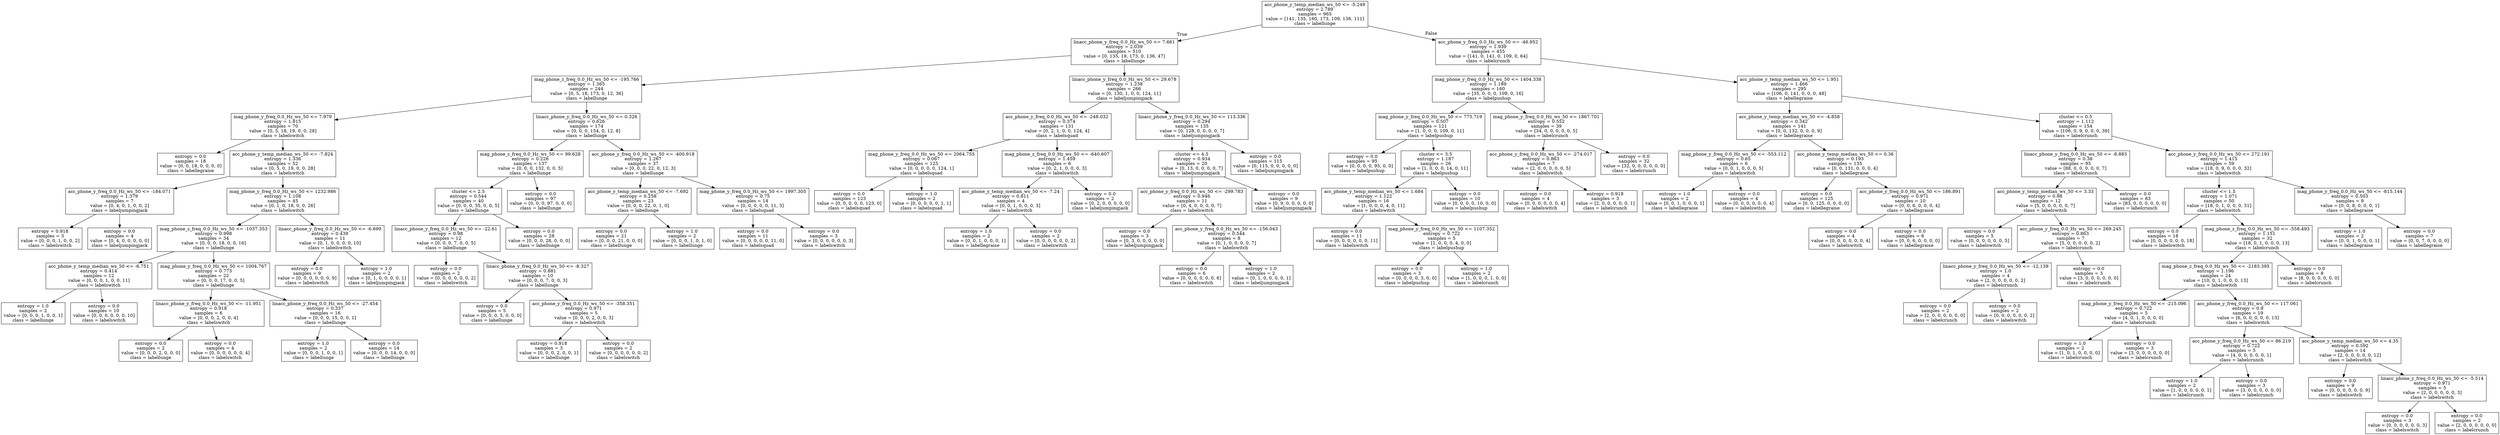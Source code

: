 digraph Tree {
node [shape=box] ;
0 [label="acc_phone_y_temp_median_ws_50 <= -5.249\nentropy = 2.789\nsamples = 965\nvalue = [141, 135, 160, 173, 109, 136, 111]\nclass = labellunge"] ;
1 [label="linacc_phone_y_freq_0.0_Hz_ws_50 <= 7.661\nentropy = 2.039\nsamples = 510\nvalue = [0, 135, 19, 173, 0, 136, 47]\nclass = labellunge"] ;
0 -> 1 [labeldistance=2.5, labelangle=45, headlabel="True"] ;
2 [label="mag_phone_z_freq_0.0_Hz_ws_50 <= -195.766\nentropy = 1.365\nsamples = 244\nvalue = [0, 5, 18, 173, 0, 12, 36]\nclass = labellunge"] ;
1 -> 2 ;
3 [label="mag_phone_y_freq_0.0_Hz_ws_50 <= 7.979\nentropy = 1.815\nsamples = 70\nvalue = [0, 5, 18, 19, 0, 0, 28]\nclass = labelswitch"] ;
2 -> 3 ;
4 [label="entropy = 0.0\nsamples = 18\nvalue = [0, 0, 18, 0, 0, 0, 0]\nclass = labellegraise"] ;
3 -> 4 ;
5 [label="acc_phone_y_temp_median_ws_50 <= -7.824\nentropy = 1.336\nsamples = 52\nvalue = [0, 5, 0, 19, 0, 0, 28]\nclass = labelswitch"] ;
3 -> 5 ;
6 [label="acc_phone_y_freq_0.0_Hz_ws_50 <= -184.071\nentropy = 1.379\nsamples = 7\nvalue = [0, 4, 0, 1, 0, 0, 2]\nclass = labeljumpingjack"] ;
5 -> 6 ;
7 [label="entropy = 0.918\nsamples = 3\nvalue = [0, 0, 0, 1, 0, 0, 2]\nclass = labelswitch"] ;
6 -> 7 ;
8 [label="entropy = 0.0\nsamples = 4\nvalue = [0, 4, 0, 0, 0, 0, 0]\nclass = labeljumpingjack"] ;
6 -> 8 ;
9 [label="mag_phone_y_freq_0.0_Hz_ws_50 <= 1232.986\nentropy = 1.108\nsamples = 45\nvalue = [0, 1, 0, 18, 0, 0, 26]\nclass = labelswitch"] ;
5 -> 9 ;
10 [label="mag_phone_z_freq_0.0_Hz_ws_50 <= -1037.353\nentropy = 0.998\nsamples = 34\nvalue = [0, 0, 0, 18, 0, 0, 16]\nclass = labellunge"] ;
9 -> 10 ;
11 [label="acc_phone_y_temp_median_ws_50 <= -6.751\nentropy = 0.414\nsamples = 12\nvalue = [0, 0, 0, 1, 0, 0, 11]\nclass = labelswitch"] ;
10 -> 11 ;
12 [label="entropy = 1.0\nsamples = 2\nvalue = [0, 0, 0, 1, 0, 0, 1]\nclass = labellunge"] ;
11 -> 12 ;
13 [label="entropy = 0.0\nsamples = 10\nvalue = [0, 0, 0, 0, 0, 0, 10]\nclass = labelswitch"] ;
11 -> 13 ;
14 [label="mag_phone_y_freq_0.0_Hz_ws_50 <= 1004.767\nentropy = 0.773\nsamples = 22\nvalue = [0, 0, 0, 17, 0, 0, 5]\nclass = labellunge"] ;
10 -> 14 ;
15 [label="linacc_phone_y_freq_0.0_Hz_ws_50 <= -11.951\nentropy = 0.918\nsamples = 6\nvalue = [0, 0, 0, 2, 0, 0, 4]\nclass = labelswitch"] ;
14 -> 15 ;
16 [label="entropy = 0.0\nsamples = 2\nvalue = [0, 0, 0, 2, 0, 0, 0]\nclass = labellunge"] ;
15 -> 16 ;
17 [label="entropy = 0.0\nsamples = 4\nvalue = [0, 0, 0, 0, 0, 0, 4]\nclass = labelswitch"] ;
15 -> 17 ;
18 [label="linacc_phone_y_freq_0.0_Hz_ws_50 <= -27.454\nentropy = 0.337\nsamples = 16\nvalue = [0, 0, 0, 15, 0, 0, 1]\nclass = labellunge"] ;
14 -> 18 ;
19 [label="entropy = 1.0\nsamples = 2\nvalue = [0, 0, 0, 1, 0, 0, 1]\nclass = labellunge"] ;
18 -> 19 ;
20 [label="entropy = 0.0\nsamples = 14\nvalue = [0, 0, 0, 14, 0, 0, 0]\nclass = labellunge"] ;
18 -> 20 ;
21 [label="linacc_phone_y_freq_0.0_Hz_ws_50 <= -6.699\nentropy = 0.439\nsamples = 11\nvalue = [0, 1, 0, 0, 0, 0, 10]\nclass = labelswitch"] ;
9 -> 21 ;
22 [label="entropy = 0.0\nsamples = 9\nvalue = [0, 0, 0, 0, 0, 0, 9]\nclass = labelswitch"] ;
21 -> 22 ;
23 [label="entropy = 1.0\nsamples = 2\nvalue = [0, 1, 0, 0, 0, 0, 1]\nclass = labeljumpingjack"] ;
21 -> 23 ;
24 [label="linacc_phone_y_freq_0.0_Hz_ws_50 <= 0.326\nentropy = 0.626\nsamples = 174\nvalue = [0, 0, 0, 154, 0, 12, 8]\nclass = labellunge"] ;
2 -> 24 ;
25 [label="mag_phone_z_freq_0.0_Hz_ws_50 <= 99.628\nentropy = 0.226\nsamples = 137\nvalue = [0, 0, 0, 132, 0, 0, 5]\nclass = labellunge"] ;
24 -> 25 ;
26 [label="cluster <= 2.5\nentropy = 0.544\nsamples = 40\nvalue = [0, 0, 0, 35, 0, 0, 5]\nclass = labellunge"] ;
25 -> 26 ;
27 [label="linacc_phone_y_freq_0.0_Hz_ws_50 <= -22.61\nentropy = 0.98\nsamples = 12\nvalue = [0, 0, 0, 7, 0, 0, 5]\nclass = labellunge"] ;
26 -> 27 ;
28 [label="entropy = 0.0\nsamples = 2\nvalue = [0, 0, 0, 0, 0, 0, 2]\nclass = labelswitch"] ;
27 -> 28 ;
29 [label="linacc_phone_y_freq_0.0_Hz_ws_50 <= -8.327\nentropy = 0.881\nsamples = 10\nvalue = [0, 0, 0, 7, 0, 0, 3]\nclass = labellunge"] ;
27 -> 29 ;
30 [label="entropy = 0.0\nsamples = 5\nvalue = [0, 0, 0, 5, 0, 0, 0]\nclass = labellunge"] ;
29 -> 30 ;
31 [label="acc_phone_y_freq_0.0_Hz_ws_50 <= -358.351\nentropy = 0.971\nsamples = 5\nvalue = [0, 0, 0, 2, 0, 0, 3]\nclass = labelswitch"] ;
29 -> 31 ;
32 [label="entropy = 0.918\nsamples = 3\nvalue = [0, 0, 0, 2, 0, 0, 1]\nclass = labellunge"] ;
31 -> 32 ;
33 [label="entropy = 0.0\nsamples = 2\nvalue = [0, 0, 0, 0, 0, 0, 2]\nclass = labelswitch"] ;
31 -> 33 ;
34 [label="entropy = 0.0\nsamples = 28\nvalue = [0, 0, 0, 28, 0, 0, 0]\nclass = labellunge"] ;
26 -> 34 ;
35 [label="entropy = 0.0\nsamples = 97\nvalue = [0, 0, 0, 97, 0, 0, 0]\nclass = labellunge"] ;
25 -> 35 ;
36 [label="acc_phone_y_freq_0.0_Hz_ws_50 <= -400.918\nentropy = 1.267\nsamples = 37\nvalue = [0, 0, 0, 22, 0, 12, 3]\nclass = labellunge"] ;
24 -> 36 ;
37 [label="acc_phone_y_temp_median_ws_50 <= -7.692\nentropy = 0.258\nsamples = 23\nvalue = [0, 0, 0, 22, 0, 1, 0]\nclass = labellunge"] ;
36 -> 37 ;
38 [label="entropy = 0.0\nsamples = 21\nvalue = [0, 0, 0, 21, 0, 0, 0]\nclass = labellunge"] ;
37 -> 38 ;
39 [label="entropy = 1.0\nsamples = 2\nvalue = [0, 0, 0, 1, 0, 1, 0]\nclass = labellunge"] ;
37 -> 39 ;
40 [label="mag_phone_y_freq_0.0_Hz_ws_50 <= 1997.305\nentropy = 0.75\nsamples = 14\nvalue = [0, 0, 0, 0, 0, 11, 3]\nclass = labelsquad"] ;
36 -> 40 ;
41 [label="entropy = 0.0\nsamples = 11\nvalue = [0, 0, 0, 0, 0, 11, 0]\nclass = labelsquad"] ;
40 -> 41 ;
42 [label="entropy = 0.0\nsamples = 3\nvalue = [0, 0, 0, 0, 0, 0, 3]\nclass = labelswitch"] ;
40 -> 42 ;
43 [label="linacc_phone_y_freq_0.0_Hz_ws_50 <= 29.678\nentropy = 1.238\nsamples = 266\nvalue = [0, 130, 1, 0, 0, 124, 11]\nclass = labeljumpingjack"] ;
1 -> 43 ;
44 [label="acc_phone_y_freq_0.0_Hz_ws_50 <= -248.032\nentropy = 0.374\nsamples = 131\nvalue = [0, 2, 1, 0, 0, 124, 4]\nclass = labelsquad"] ;
43 -> 44 ;
45 [label="mag_phone_y_freq_0.0_Hz_ws_50 <= 2064.755\nentropy = 0.067\nsamples = 125\nvalue = [0, 0, 0, 0, 0, 124, 1]\nclass = labelsquad"] ;
44 -> 45 ;
46 [label="entropy = 0.0\nsamples = 123\nvalue = [0, 0, 0, 0, 0, 123, 0]\nclass = labelsquad"] ;
45 -> 46 ;
47 [label="entropy = 1.0\nsamples = 2\nvalue = [0, 0, 0, 0, 0, 1, 1]\nclass = labelsquad"] ;
45 -> 47 ;
48 [label="mag_phone_z_freq_0.0_Hz_ws_50 <= -640.607\nentropy = 1.459\nsamples = 6\nvalue = [0, 2, 1, 0, 0, 0, 3]\nclass = labelswitch"] ;
44 -> 48 ;
49 [label="acc_phone_y_temp_median_ws_50 <= -7.24\nentropy = 0.811\nsamples = 4\nvalue = [0, 0, 1, 0, 0, 0, 3]\nclass = labelswitch"] ;
48 -> 49 ;
50 [label="entropy = 1.0\nsamples = 2\nvalue = [0, 0, 1, 0, 0, 0, 1]\nclass = labellegraise"] ;
49 -> 50 ;
51 [label="entropy = 0.0\nsamples = 2\nvalue = [0, 0, 0, 0, 0, 0, 2]\nclass = labelswitch"] ;
49 -> 51 ;
52 [label="entropy = 0.0\nsamples = 2\nvalue = [0, 2, 0, 0, 0, 0, 0]\nclass = labeljumpingjack"] ;
48 -> 52 ;
53 [label="linacc_phone_y_freq_0.0_Hz_ws_50 <= 113.336\nentropy = 0.294\nsamples = 135\nvalue = [0, 128, 0, 0, 0, 0, 7]\nclass = labeljumpingjack"] ;
43 -> 53 ;
54 [label="cluster <= 4.5\nentropy = 0.934\nsamples = 20\nvalue = [0, 13, 0, 0, 0, 0, 7]\nclass = labeljumpingjack"] ;
53 -> 54 ;
55 [label="acc_phone_y_freq_0.0_Hz_ws_50 <= -299.783\nentropy = 0.946\nsamples = 11\nvalue = [0, 4, 0, 0, 0, 0, 7]\nclass = labelswitch"] ;
54 -> 55 ;
56 [label="entropy = 0.0\nsamples = 3\nvalue = [0, 3, 0, 0, 0, 0, 0]\nclass = labeljumpingjack"] ;
55 -> 56 ;
57 [label="acc_phone_y_freq_0.0_Hz_ws_50 <= -156.043\nentropy = 0.544\nsamples = 8\nvalue = [0, 1, 0, 0, 0, 0, 7]\nclass = labelswitch"] ;
55 -> 57 ;
58 [label="entropy = 0.0\nsamples = 6\nvalue = [0, 0, 0, 0, 0, 0, 6]\nclass = labelswitch"] ;
57 -> 58 ;
59 [label="entropy = 1.0\nsamples = 2\nvalue = [0, 1, 0, 0, 0, 0, 1]\nclass = labeljumpingjack"] ;
57 -> 59 ;
60 [label="entropy = 0.0\nsamples = 9\nvalue = [0, 9, 0, 0, 0, 0, 0]\nclass = labeljumpingjack"] ;
54 -> 60 ;
61 [label="entropy = 0.0\nsamples = 115\nvalue = [0, 115, 0, 0, 0, 0, 0]\nclass = labeljumpingjack"] ;
53 -> 61 ;
62 [label="acc_phone_y_freq_0.0_Hz_ws_50 <= -46.952\nentropy = 1.939\nsamples = 455\nvalue = [141, 0, 141, 0, 109, 0, 64]\nclass = labelcrunch"] ;
0 -> 62 [labeldistance=2.5, labelangle=-45, headlabel="False"] ;
63 [label="mag_phone_y_freq_0.0_Hz_ws_50 <= 1404.338\nentropy = 1.189\nsamples = 160\nvalue = [35, 0, 0, 0, 109, 0, 16]\nclass = labelpushup"] ;
62 -> 63 ;
64 [label="mag_phone_y_freq_0.0_Hz_ws_50 <= 775.719\nentropy = 0.507\nsamples = 121\nvalue = [1, 0, 0, 0, 109, 0, 11]\nclass = labelpushup"] ;
63 -> 64 ;
65 [label="entropy = 0.0\nsamples = 95\nvalue = [0, 0, 0, 0, 95, 0, 0]\nclass = labelpushup"] ;
64 -> 65 ;
66 [label="cluster <= 3.5\nentropy = 1.187\nsamples = 26\nvalue = [1, 0, 0, 0, 14, 0, 11]\nclass = labelpushup"] ;
64 -> 66 ;
67 [label="acc_phone_y_temp_median_ws_50 <= 1.684\nentropy = 1.122\nsamples = 16\nvalue = [1, 0, 0, 0, 4, 0, 11]\nclass = labelswitch"] ;
66 -> 67 ;
68 [label="entropy = 0.0\nsamples = 11\nvalue = [0, 0, 0, 0, 0, 0, 11]\nclass = labelswitch"] ;
67 -> 68 ;
69 [label="mag_phone_y_freq_0.0_Hz_ws_50 <= 1107.352\nentropy = 0.722\nsamples = 5\nvalue = [1, 0, 0, 0, 4, 0, 0]\nclass = labelpushup"] ;
67 -> 69 ;
70 [label="entropy = 0.0\nsamples = 3\nvalue = [0, 0, 0, 0, 3, 0, 0]\nclass = labelpushup"] ;
69 -> 70 ;
71 [label="entropy = 1.0\nsamples = 2\nvalue = [1, 0, 0, 0, 1, 0, 0]\nclass = labelcrunch"] ;
69 -> 71 ;
72 [label="entropy = 0.0\nsamples = 10\nvalue = [0, 0, 0, 0, 10, 0, 0]\nclass = labelpushup"] ;
66 -> 72 ;
73 [label="mag_phone_y_freq_0.0_Hz_ws_50 <= 1867.701\nentropy = 0.552\nsamples = 39\nvalue = [34, 0, 0, 0, 0, 0, 5]\nclass = labelcrunch"] ;
63 -> 73 ;
74 [label="acc_phone_y_freq_0.0_Hz_ws_50 <= -274.017\nentropy = 0.863\nsamples = 7\nvalue = [2, 0, 0, 0, 0, 0, 5]\nclass = labelswitch"] ;
73 -> 74 ;
75 [label="entropy = 0.0\nsamples = 4\nvalue = [0, 0, 0, 0, 0, 0, 4]\nclass = labelswitch"] ;
74 -> 75 ;
76 [label="entropy = 0.918\nsamples = 3\nvalue = [2, 0, 0, 0, 0, 0, 1]\nclass = labelcrunch"] ;
74 -> 76 ;
77 [label="entropy = 0.0\nsamples = 32\nvalue = [32, 0, 0, 0, 0, 0, 0]\nclass = labelcrunch"] ;
73 -> 77 ;
78 [label="acc_phone_y_temp_median_ws_50 <= 1.951\nentropy = 1.466\nsamples = 295\nvalue = [106, 0, 141, 0, 0, 0, 48]\nclass = labellegraise"] ;
62 -> 78 ;
79 [label="acc_phone_y_temp_median_ws_50 <= -4.858\nentropy = 0.342\nsamples = 141\nvalue = [0, 0, 132, 0, 0, 0, 9]\nclass = labellegraise"] ;
78 -> 79 ;
80 [label="mag_phone_y_freq_0.0_Hz_ws_50 <= -553.112\nentropy = 0.65\nsamples = 6\nvalue = [0, 0, 1, 0, 0, 0, 5]\nclass = labelswitch"] ;
79 -> 80 ;
81 [label="entropy = 1.0\nsamples = 2\nvalue = [0, 0, 1, 0, 0, 0, 1]\nclass = labellegraise"] ;
80 -> 81 ;
82 [label="entropy = 0.0\nsamples = 4\nvalue = [0, 0, 0, 0, 0, 0, 4]\nclass = labelswitch"] ;
80 -> 82 ;
83 [label="acc_phone_y_temp_median_ws_50 <= 0.36\nentropy = 0.193\nsamples = 135\nvalue = [0, 0, 131, 0, 0, 0, 4]\nclass = labellegraise"] ;
79 -> 83 ;
84 [label="entropy = 0.0\nsamples = 125\nvalue = [0, 0, 125, 0, 0, 0, 0]\nclass = labellegraise"] ;
83 -> 84 ;
85 [label="acc_phone_y_freq_0.0_Hz_ws_50 <= 186.891\nentropy = 0.971\nsamples = 10\nvalue = [0, 0, 6, 0, 0, 0, 4]\nclass = labellegraise"] ;
83 -> 85 ;
86 [label="entropy = 0.0\nsamples = 4\nvalue = [0, 0, 0, 0, 0, 0, 4]\nclass = labelswitch"] ;
85 -> 86 ;
87 [label="entropy = 0.0\nsamples = 6\nvalue = [0, 0, 6, 0, 0, 0, 0]\nclass = labellegraise"] ;
85 -> 87 ;
88 [label="cluster <= 0.5\nentropy = 1.112\nsamples = 154\nvalue = [106, 0, 9, 0, 0, 0, 39]\nclass = labelcrunch"] ;
78 -> 88 ;
89 [label="linacc_phone_y_freq_0.0_Hz_ws_50 <= -8.883\nentropy = 0.38\nsamples = 95\nvalue = [88, 0, 0, 0, 0, 0, 7]\nclass = labelcrunch"] ;
88 -> 89 ;
90 [label="acc_phone_y_temp_median_ws_50 <= 3.33\nentropy = 0.98\nsamples = 12\nvalue = [5, 0, 0, 0, 0, 0, 7]\nclass = labelswitch"] ;
89 -> 90 ;
91 [label="entropy = 0.0\nsamples = 5\nvalue = [0, 0, 0, 0, 0, 0, 5]\nclass = labelswitch"] ;
90 -> 91 ;
92 [label="acc_phone_y_freq_0.0_Hz_ws_50 <= 269.245\nentropy = 0.863\nsamples = 7\nvalue = [5, 0, 0, 0, 0, 0, 2]\nclass = labelcrunch"] ;
90 -> 92 ;
93 [label="linacc_phone_y_freq_0.0_Hz_ws_50 <= -12.139\nentropy = 1.0\nsamples = 4\nvalue = [2, 0, 0, 0, 0, 0, 2]\nclass = labelcrunch"] ;
92 -> 93 ;
94 [label="entropy = 0.0\nsamples = 2\nvalue = [2, 0, 0, 0, 0, 0, 0]\nclass = labelcrunch"] ;
93 -> 94 ;
95 [label="entropy = 0.0\nsamples = 2\nvalue = [0, 0, 0, 0, 0, 0, 2]\nclass = labelswitch"] ;
93 -> 95 ;
96 [label="entropy = 0.0\nsamples = 3\nvalue = [3, 0, 0, 0, 0, 0, 0]\nclass = labelcrunch"] ;
92 -> 96 ;
97 [label="entropy = 0.0\nsamples = 83\nvalue = [83, 0, 0, 0, 0, 0, 0]\nclass = labelcrunch"] ;
89 -> 97 ;
98 [label="acc_phone_y_freq_0.0_Hz_ws_50 <= 272.191\nentropy = 1.415\nsamples = 59\nvalue = [18, 0, 9, 0, 0, 0, 32]\nclass = labelswitch"] ;
88 -> 98 ;
99 [label="cluster <= 1.5\nentropy = 1.071\nsamples = 50\nvalue = [18, 0, 1, 0, 0, 0, 31]\nclass = labelswitch"] ;
98 -> 99 ;
100 [label="entropy = 0.0\nsamples = 18\nvalue = [0, 0, 0, 0, 0, 0, 18]\nclass = labelswitch"] ;
99 -> 100 ;
101 [label="mag_phone_z_freq_0.0_Hz_ws_50 <= -558.493\nentropy = 1.151\nsamples = 32\nvalue = [18, 0, 1, 0, 0, 0, 13]\nclass = labelcrunch"] ;
99 -> 101 ;
102 [label="mag_phone_z_freq_0.0_Hz_ws_50 <= -2183.395\nentropy = 1.196\nsamples = 24\nvalue = [10, 0, 1, 0, 0, 0, 13]\nclass = labelswitch"] ;
101 -> 102 ;
103 [label="mag_phone_y_freq_0.0_Hz_ws_50 <= -215.096\nentropy = 0.722\nsamples = 5\nvalue = [4, 0, 1, 0, 0, 0, 0]\nclass = labelcrunch"] ;
102 -> 103 ;
104 [label="entropy = 1.0\nsamples = 2\nvalue = [1, 0, 1, 0, 0, 0, 0]\nclass = labelcrunch"] ;
103 -> 104 ;
105 [label="entropy = 0.0\nsamples = 3\nvalue = [3, 0, 0, 0, 0, 0, 0]\nclass = labelcrunch"] ;
103 -> 105 ;
106 [label="acc_phone_y_freq_0.0_Hz_ws_50 <= 117.061\nentropy = 0.9\nsamples = 19\nvalue = [6, 0, 0, 0, 0, 0, 13]\nclass = labelswitch"] ;
102 -> 106 ;
107 [label="acc_phone_y_freq_0.0_Hz_ws_50 <= 86.219\nentropy = 0.722\nsamples = 5\nvalue = [4, 0, 0, 0, 0, 0, 1]\nclass = labelcrunch"] ;
106 -> 107 ;
108 [label="entropy = 1.0\nsamples = 2\nvalue = [1, 0, 0, 0, 0, 0, 1]\nclass = labelcrunch"] ;
107 -> 108 ;
109 [label="entropy = 0.0\nsamples = 3\nvalue = [3, 0, 0, 0, 0, 0, 0]\nclass = labelcrunch"] ;
107 -> 109 ;
110 [label="acc_phone_y_temp_median_ws_50 <= 4.35\nentropy = 0.592\nsamples = 14\nvalue = [2, 0, 0, 0, 0, 0, 12]\nclass = labelswitch"] ;
106 -> 110 ;
111 [label="entropy = 0.0\nsamples = 9\nvalue = [0, 0, 0, 0, 0, 0, 9]\nclass = labelswitch"] ;
110 -> 111 ;
112 [label="linacc_phone_y_freq_0.0_Hz_ws_50 <= -5.514\nentropy = 0.971\nsamples = 5\nvalue = [2, 0, 0, 0, 0, 0, 3]\nclass = labelswitch"] ;
110 -> 112 ;
113 [label="entropy = 0.0\nsamples = 3\nvalue = [0, 0, 0, 0, 0, 0, 3]\nclass = labelswitch"] ;
112 -> 113 ;
114 [label="entropy = 0.0\nsamples = 2\nvalue = [2, 0, 0, 0, 0, 0, 0]\nclass = labelcrunch"] ;
112 -> 114 ;
115 [label="entropy = 0.0\nsamples = 8\nvalue = [8, 0, 0, 0, 0, 0, 0]\nclass = labelcrunch"] ;
101 -> 115 ;
116 [label="mag_phone_y_freq_0.0_Hz_ws_50 <= -815.144\nentropy = 0.503\nsamples = 9\nvalue = [0, 0, 8, 0, 0, 0, 1]\nclass = labellegraise"] ;
98 -> 116 ;
117 [label="entropy = 1.0\nsamples = 2\nvalue = [0, 0, 1, 0, 0, 0, 1]\nclass = labellegraise"] ;
116 -> 117 ;
118 [label="entropy = 0.0\nsamples = 7\nvalue = [0, 0, 7, 0, 0, 0, 0]\nclass = labellegraise"] ;
116 -> 118 ;
}